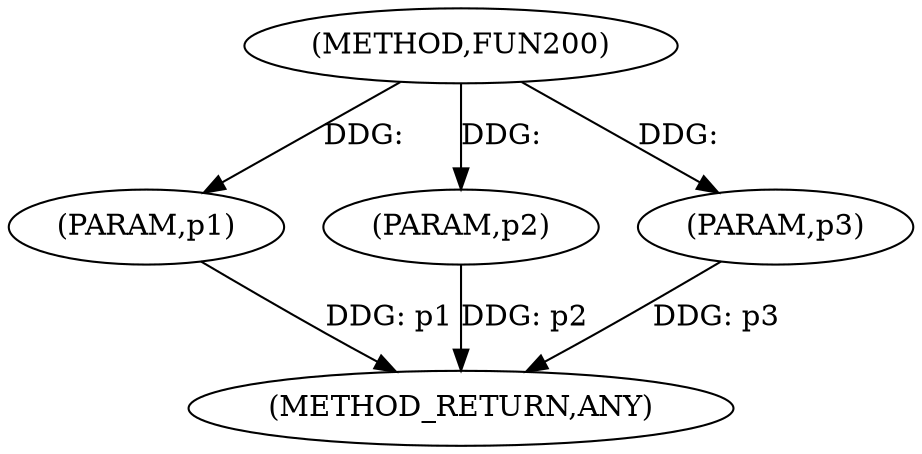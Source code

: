 
digraph "FUN200" {  

"15078" [label = "(METHOD,FUN200)" ]

"15083" [label = "(METHOD_RETURN,ANY)" ]

"15079" [label = "(PARAM,p1)" ]

"15080" [label = "(PARAM,p2)" ]

"15081" [label = "(PARAM,p3)" ]

  "15079" -> "15083"  [ label = "DDG: p1"] 

  "15080" -> "15083"  [ label = "DDG: p2"] 

  "15081" -> "15083"  [ label = "DDG: p3"] 

  "15078" -> "15079"  [ label = "DDG: "] 

  "15078" -> "15080"  [ label = "DDG: "] 

  "15078" -> "15081"  [ label = "DDG: "] 

}